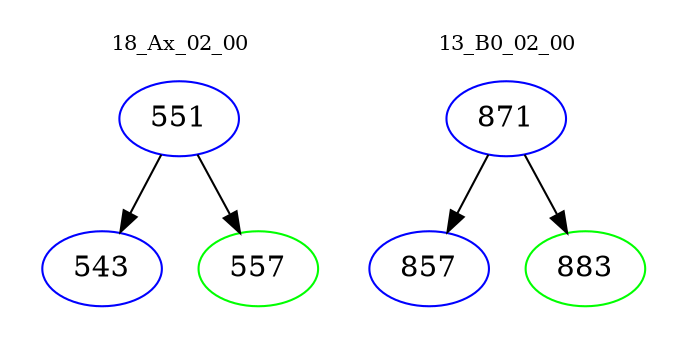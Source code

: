 digraph{
subgraph cluster_0 {
color = white
label = "18_Ax_02_00";
fontsize=10;
T0_551 [label="551", color="blue"]
T0_551 -> T0_543 [color="black"]
T0_543 [label="543", color="blue"]
T0_551 -> T0_557 [color="black"]
T0_557 [label="557", color="green"]
}
subgraph cluster_1 {
color = white
label = "13_B0_02_00";
fontsize=10;
T1_871 [label="871", color="blue"]
T1_871 -> T1_857 [color="black"]
T1_857 [label="857", color="blue"]
T1_871 -> T1_883 [color="black"]
T1_883 [label="883", color="green"]
}
}
